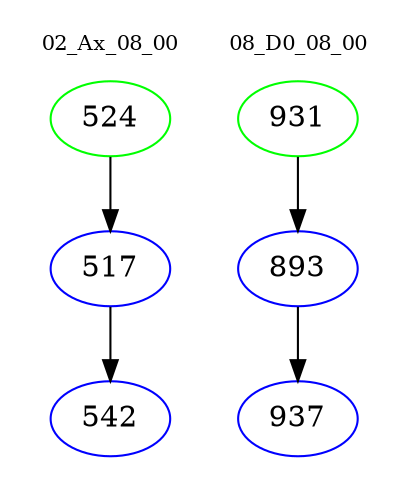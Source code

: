 digraph{
subgraph cluster_0 {
color = white
label = "02_Ax_08_00";
fontsize=10;
T0_524 [label="524", color="green"]
T0_524 -> T0_517 [color="black"]
T0_517 [label="517", color="blue"]
T0_517 -> T0_542 [color="black"]
T0_542 [label="542", color="blue"]
}
subgraph cluster_1 {
color = white
label = "08_D0_08_00";
fontsize=10;
T1_931 [label="931", color="green"]
T1_931 -> T1_893 [color="black"]
T1_893 [label="893", color="blue"]
T1_893 -> T1_937 [color="black"]
T1_937 [label="937", color="blue"]
}
}

